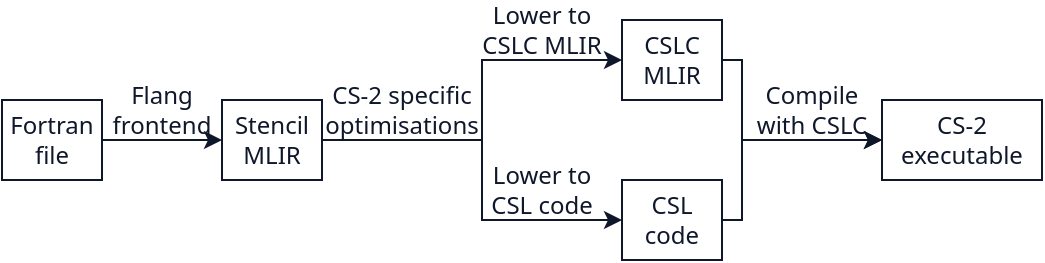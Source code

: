 <mxfile version="24.5.3" type="device">
  <diagram name="Page-1" id="dri8enCdkzqOBg7OI66o">
    <mxGraphModel dx="761" dy="553" grid="1" gridSize="10" guides="1" tooltips="1" connect="1" arrows="1" fold="1" page="1" pageScale="1" pageWidth="827" pageHeight="1169" math="0" shadow="0">
      <root>
        <mxCell id="0" />
        <mxCell id="1" parent="0" />
        <mxCell id="F2xbYqYD4Er6zj4YrXnT-3" style="edgeStyle=orthogonalEdgeStyle;rounded=0;orthogonalLoop=1;jettySize=auto;html=1;exitX=1;exitY=0.5;exitDx=0;exitDy=0;entryX=0;entryY=0.5;entryDx=0;entryDy=0;strokeColor=#0F172A;" parent="1" source="F2xbYqYD4Er6zj4YrXnT-1" target="F2xbYqYD4Er6zj4YrXnT-2" edge="1">
          <mxGeometry relative="1" as="geometry" />
        </mxCell>
        <mxCell id="F2xbYqYD4Er6zj4YrXnT-1" value="&lt;font face=&quot;Noto Sans&quot; color=&quot;#0f172a&quot;&gt;Fortran file&lt;/font&gt;" style="rounded=0;whiteSpace=wrap;html=1;strokeColor=#0F172A;" parent="1" vertex="1">
          <mxGeometry y="50" width="50" height="40" as="geometry" />
        </mxCell>
        <mxCell id="F2xbYqYD4Er6zj4YrXnT-8" style="edgeStyle=orthogonalEdgeStyle;rounded=0;orthogonalLoop=1;jettySize=auto;html=1;exitX=1;exitY=0.5;exitDx=0;exitDy=0;entryX=0;entryY=0.5;entryDx=0;entryDy=0;strokeColor=#0F172A;" parent="1" source="F2xbYqYD4Er6zj4YrXnT-2" target="F2xbYqYD4Er6zj4YrXnT-5" edge="1">
          <mxGeometry relative="1" as="geometry">
            <Array as="points">
              <mxPoint x="240" y="70" />
              <mxPoint x="240" y="30" />
              <mxPoint x="310" y="30" />
            </Array>
          </mxGeometry>
        </mxCell>
        <mxCell id="F2xbYqYD4Er6zj4YrXnT-10" style="edgeStyle=orthogonalEdgeStyle;rounded=0;orthogonalLoop=1;jettySize=auto;html=1;exitX=1;exitY=0.5;exitDx=0;exitDy=0;entryX=0;entryY=0.5;entryDx=0;entryDy=0;strokeColor=#0F172A;" parent="1" source="F2xbYqYD4Er6zj4YrXnT-2" target="F2xbYqYD4Er6zj4YrXnT-6" edge="1">
          <mxGeometry relative="1" as="geometry">
            <Array as="points">
              <mxPoint x="240" y="70" />
              <mxPoint x="240" y="110" />
            </Array>
          </mxGeometry>
        </mxCell>
        <mxCell id="F2xbYqYD4Er6zj4YrXnT-2" value="&lt;span style=&quot;color: rgb(15, 23, 42); font-family: &amp;quot;Noto Sans&amp;quot;;&quot;&gt;Stencil MLIR&lt;/span&gt;" style="rounded=0;whiteSpace=wrap;html=1;strokeColor=#0F172A;" parent="1" vertex="1">
          <mxGeometry x="110" y="50" width="50" height="40" as="geometry" />
        </mxCell>
        <mxCell id="F2xbYqYD4Er6zj4YrXnT-11" style="edgeStyle=orthogonalEdgeStyle;rounded=0;orthogonalLoop=1;jettySize=auto;html=1;exitX=1;exitY=0.5;exitDx=0;exitDy=0;entryX=0;entryY=0.5;entryDx=0;entryDy=0;strokeColor=#0F172A;" parent="1" source="F2xbYqYD4Er6zj4YrXnT-5" target="F2xbYqYD4Er6zj4YrXnT-7" edge="1">
          <mxGeometry relative="1" as="geometry">
            <Array as="points">
              <mxPoint x="370" y="30" />
              <mxPoint x="370" y="70" />
            </Array>
          </mxGeometry>
        </mxCell>
        <mxCell id="F2xbYqYD4Er6zj4YrXnT-5" value="&lt;span style=&quot;color: rgb(15, 23, 42); font-family: &amp;quot;Noto Sans&amp;quot;;&quot;&gt;CSLC MLIR&lt;/span&gt;" style="rounded=0;whiteSpace=wrap;html=1;strokeColor=#0F172A;" parent="1" vertex="1">
          <mxGeometry x="310" y="10" width="50" height="40" as="geometry" />
        </mxCell>
        <mxCell id="F2xbYqYD4Er6zj4YrXnT-13" style="edgeStyle=orthogonalEdgeStyle;rounded=0;orthogonalLoop=1;jettySize=auto;html=1;exitX=1;exitY=0.5;exitDx=0;exitDy=0;entryX=0;entryY=0.5;entryDx=0;entryDy=0;strokeColor=#0F172A;" parent="1" source="F2xbYqYD4Er6zj4YrXnT-6" target="F2xbYqYD4Er6zj4YrXnT-7" edge="1">
          <mxGeometry relative="1" as="geometry">
            <Array as="points">
              <mxPoint x="370" y="110" />
              <mxPoint x="370" y="70" />
            </Array>
          </mxGeometry>
        </mxCell>
        <mxCell id="F2xbYqYD4Er6zj4YrXnT-6" value="&lt;span style=&quot;color: rgb(15, 23, 42); font-family: &amp;quot;Noto Sans&amp;quot;;&quot;&gt;CSL code&lt;/span&gt;" style="rounded=0;whiteSpace=wrap;html=1;strokeColor=#0F172A;" parent="1" vertex="1">
          <mxGeometry x="310" y="90" width="50" height="40" as="geometry" />
        </mxCell>
        <mxCell id="F2xbYqYD4Er6zj4YrXnT-7" value="&lt;span style=&quot;color: rgb(15, 23, 42); font-family: &amp;quot;Noto Sans&amp;quot;;&quot;&gt;CS-2 executable&lt;/span&gt;" style="rounded=0;whiteSpace=wrap;html=1;strokeColor=#0F172A;" parent="1" vertex="1">
          <mxGeometry x="440" y="50" width="80" height="40" as="geometry" />
        </mxCell>
        <mxCell id="F2xbYqYD4Er6zj4YrXnT-14" value="&lt;span style=&quot;color: rgb(15, 23, 42); font-family: &amp;quot;Noto Sans&amp;quot;;&quot;&gt;Flang frontend&lt;/span&gt;" style="text;html=1;align=center;verticalAlign=middle;whiteSpace=wrap;rounded=0;" parent="1" vertex="1">
          <mxGeometry x="50" y="40" width="60" height="30" as="geometry" />
        </mxCell>
        <mxCell id="F2xbYqYD4Er6zj4YrXnT-15" value="&lt;font face=&quot;Noto Sans&quot; color=&quot;#0f172a&quot;&gt;CS-2 specific optimisations&lt;/font&gt;" style="text;html=1;align=center;verticalAlign=middle;whiteSpace=wrap;rounded=0;fontFamily=Helvetica;fontSize=12;fontColor=default;" parent="1" vertex="1">
          <mxGeometry x="160" y="40" width="80" height="30" as="geometry" />
        </mxCell>
        <mxCell id="F2xbYqYD4Er6zj4YrXnT-19" value="&lt;font face=&quot;Noto Sans&quot; color=&quot;#0f172a&quot;&gt;Lower to CSL code&lt;/font&gt;" style="text;html=1;align=center;verticalAlign=middle;whiteSpace=wrap;rounded=0;" parent="1" vertex="1">
          <mxGeometry x="240" y="80" width="60" height="30" as="geometry" />
        </mxCell>
        <mxCell id="F2xbYqYD4Er6zj4YrXnT-20" value="&lt;font face=&quot;Noto Sans&quot; color=&quot;#0f172a&quot;&gt;Lower to CSLC MLIR&lt;/font&gt;" style="text;html=1;align=center;verticalAlign=middle;whiteSpace=wrap;rounded=0;" parent="1" vertex="1">
          <mxGeometry x="235" width="70" height="30" as="geometry" />
        </mxCell>
        <mxCell id="F2xbYqYD4Er6zj4YrXnT-21" value="&lt;font face=&quot;Noto Sans&quot; color=&quot;#0f172a&quot;&gt;Compile with CSLC&lt;/font&gt;" style="text;html=1;align=center;verticalAlign=middle;whiteSpace=wrap;rounded=0;" parent="1" vertex="1">
          <mxGeometry x="370" y="40" width="70" height="30" as="geometry" />
        </mxCell>
      </root>
    </mxGraphModel>
  </diagram>
</mxfile>
